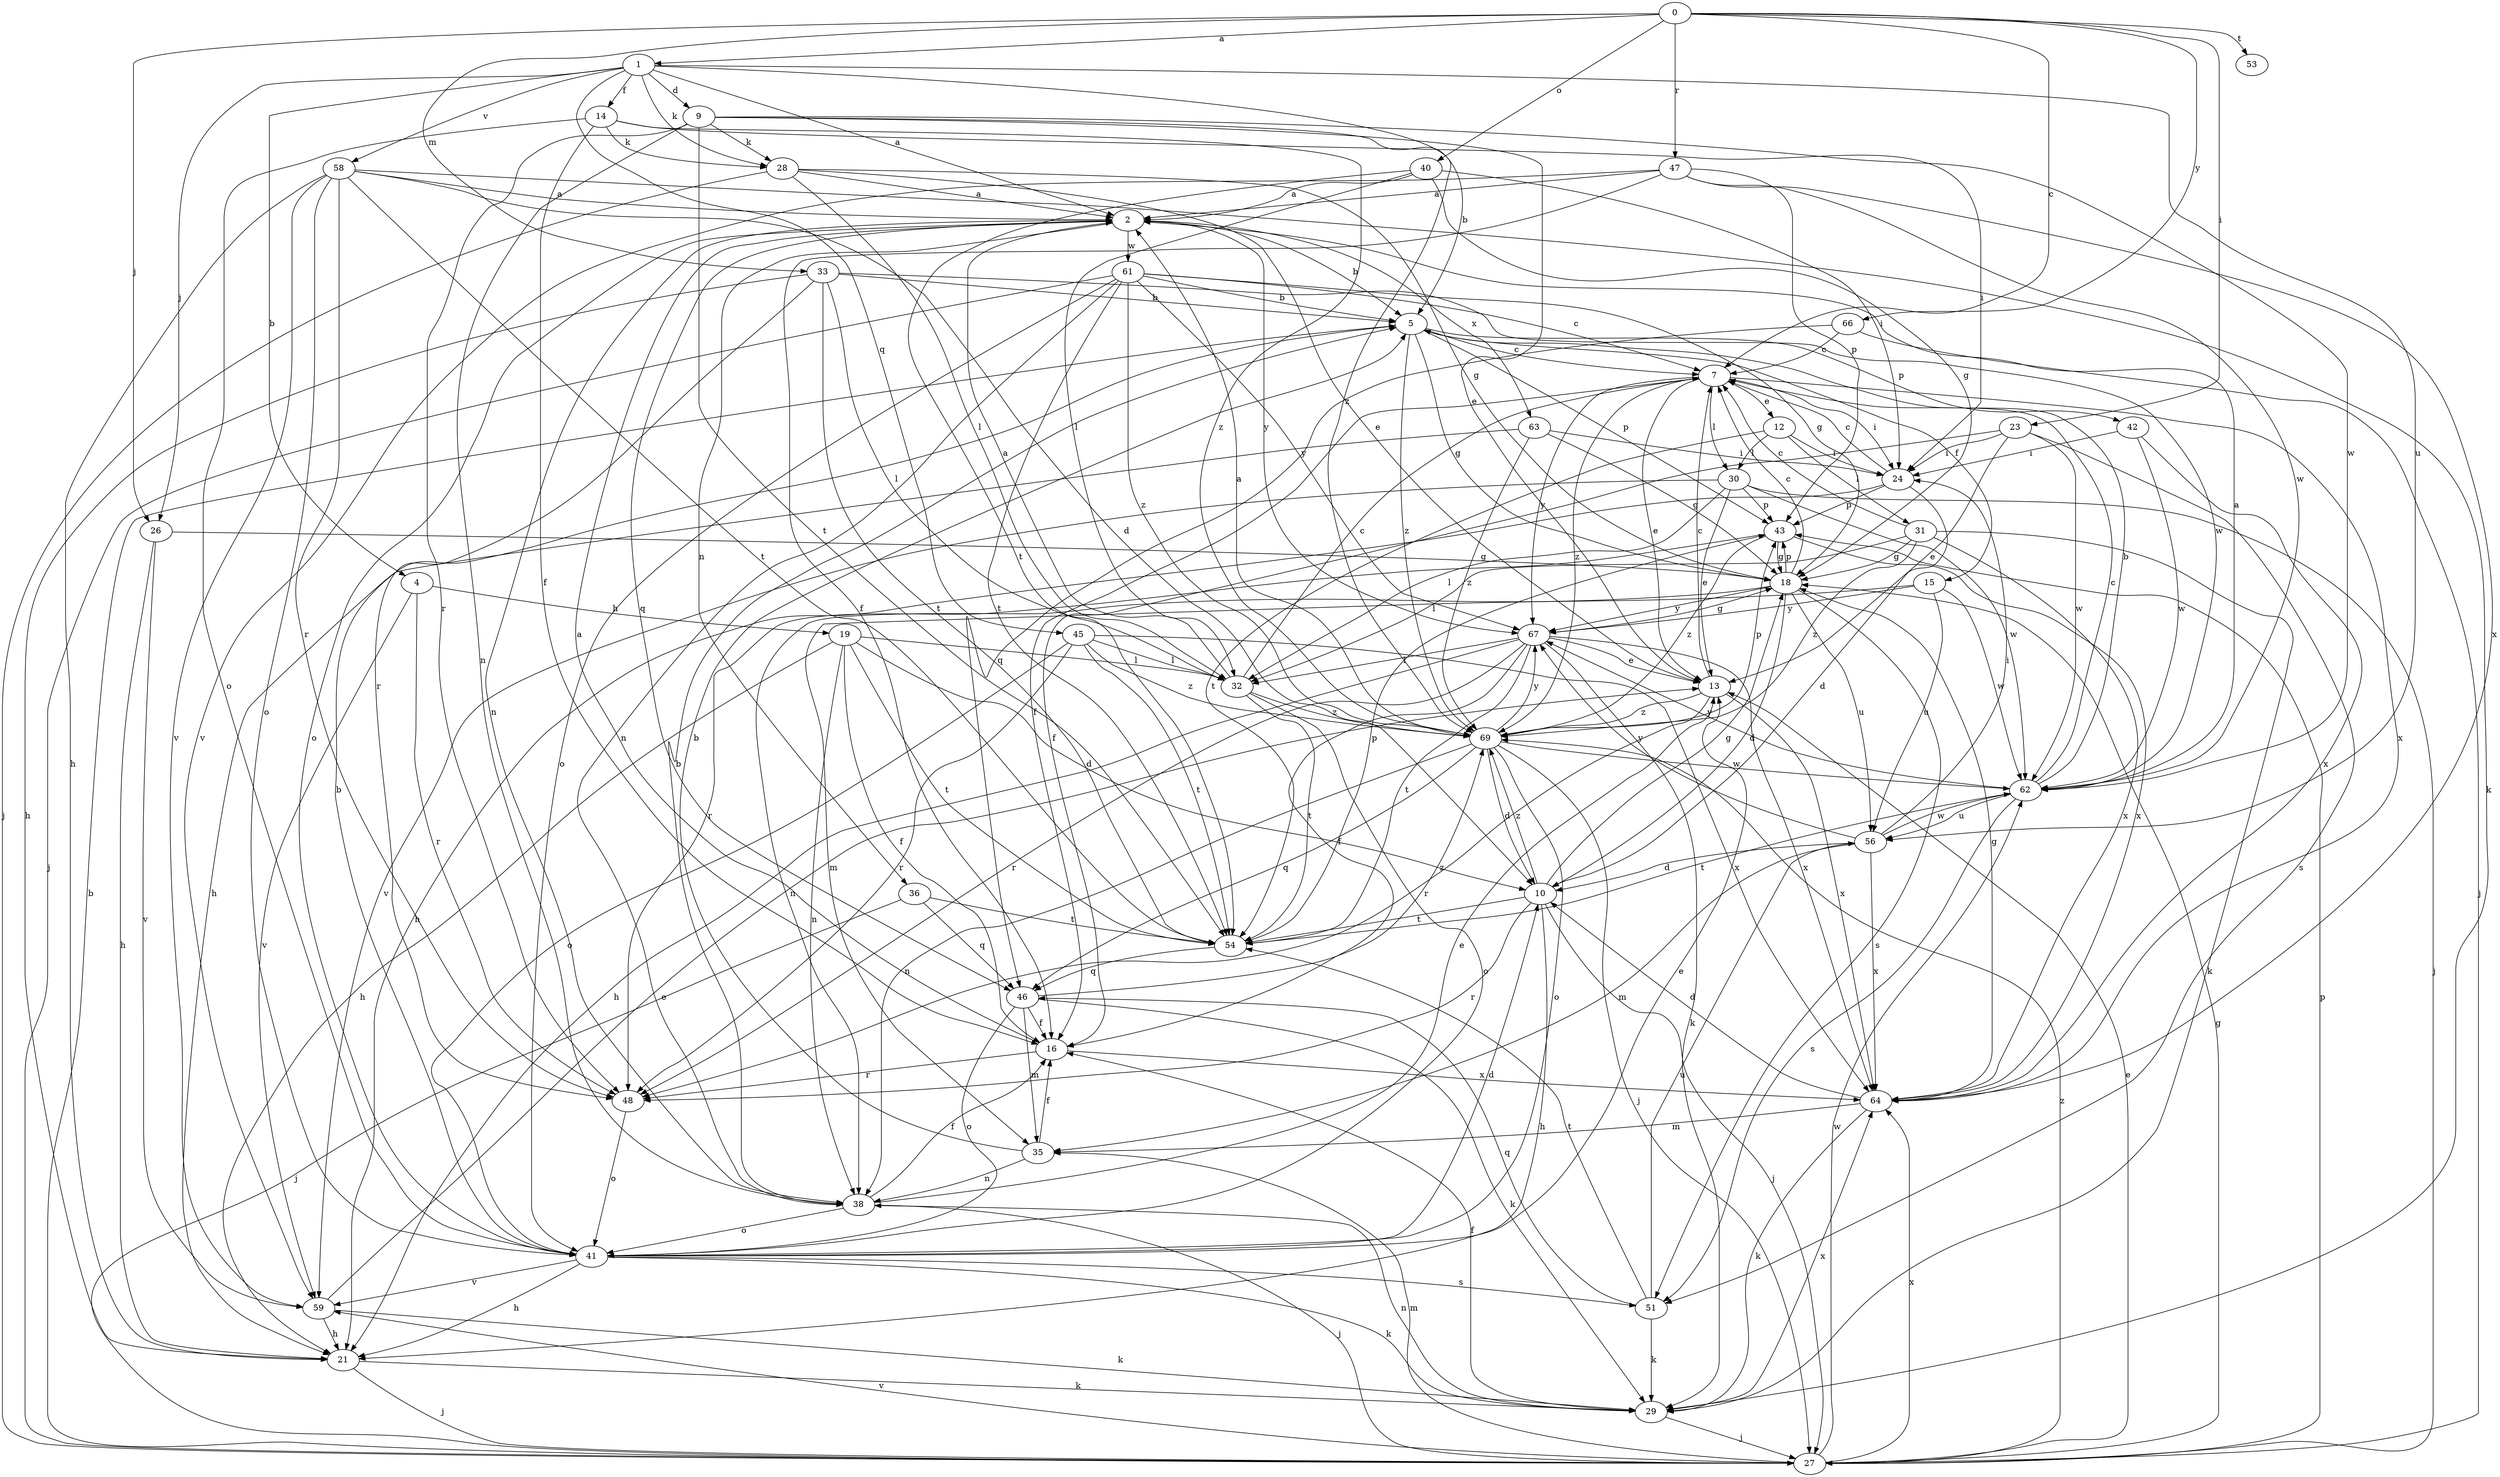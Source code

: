 strict digraph  {
0;
1;
2;
4;
5;
7;
9;
10;
12;
13;
14;
15;
16;
18;
19;
21;
23;
24;
26;
27;
28;
29;
30;
31;
32;
33;
35;
36;
38;
40;
41;
42;
43;
45;
46;
47;
48;
51;
53;
54;
56;
58;
59;
61;
62;
63;
64;
66;
67;
69;
0 -> 1  [label=a];
0 -> 7  [label=c];
0 -> 23  [label=i];
0 -> 26  [label=j];
0 -> 33  [label=m];
0 -> 40  [label=o];
0 -> 47  [label=r];
0 -> 53  [label=t];
0 -> 66  [label=y];
1 -> 2  [label=a];
1 -> 4  [label=b];
1 -> 9  [label=d];
1 -> 14  [label=f];
1 -> 26  [label=j];
1 -> 28  [label=k];
1 -> 45  [label=q];
1 -> 56  [label=u];
1 -> 58  [label=v];
1 -> 69  [label=z];
2 -> 5  [label=b];
2 -> 36  [label=n];
2 -> 38  [label=n];
2 -> 41  [label=o];
2 -> 46  [label=q];
2 -> 61  [label=w];
2 -> 63  [label=x];
2 -> 67  [label=y];
4 -> 19  [label=h];
4 -> 48  [label=r];
4 -> 59  [label=v];
5 -> 7  [label=c];
5 -> 15  [label=f];
5 -> 18  [label=g];
5 -> 42  [label=p];
5 -> 43  [label=p];
5 -> 69  [label=z];
7 -> 12  [label=e];
7 -> 13  [label=e];
7 -> 16  [label=f];
7 -> 24  [label=i];
7 -> 30  [label=l];
7 -> 64  [label=x];
7 -> 67  [label=y];
7 -> 69  [label=z];
9 -> 5  [label=b];
9 -> 13  [label=e];
9 -> 28  [label=k];
9 -> 38  [label=n];
9 -> 48  [label=r];
9 -> 54  [label=t];
9 -> 62  [label=w];
10 -> 18  [label=g];
10 -> 21  [label=h];
10 -> 27  [label=j];
10 -> 48  [label=r];
10 -> 54  [label=t];
10 -> 69  [label=z];
12 -> 24  [label=i];
12 -> 30  [label=l];
12 -> 31  [label=l];
12 -> 54  [label=t];
13 -> 7  [label=c];
13 -> 48  [label=r];
13 -> 64  [label=x];
13 -> 69  [label=z];
14 -> 16  [label=f];
14 -> 24  [label=i];
14 -> 28  [label=k];
14 -> 41  [label=o];
14 -> 69  [label=z];
15 -> 35  [label=m];
15 -> 56  [label=u];
15 -> 62  [label=w];
15 -> 67  [label=y];
16 -> 2  [label=a];
16 -> 48  [label=r];
16 -> 64  [label=x];
18 -> 7  [label=c];
18 -> 10  [label=d];
18 -> 38  [label=n];
18 -> 43  [label=p];
18 -> 51  [label=s];
18 -> 56  [label=u];
18 -> 67  [label=y];
19 -> 10  [label=d];
19 -> 16  [label=f];
19 -> 21  [label=h];
19 -> 32  [label=l];
19 -> 38  [label=n];
19 -> 54  [label=t];
21 -> 27  [label=j];
21 -> 29  [label=k];
23 -> 13  [label=e];
23 -> 16  [label=f];
23 -> 24  [label=i];
23 -> 51  [label=s];
23 -> 62  [label=w];
24 -> 7  [label=c];
24 -> 10  [label=d];
24 -> 21  [label=h];
24 -> 43  [label=p];
26 -> 18  [label=g];
26 -> 21  [label=h];
26 -> 59  [label=v];
27 -> 5  [label=b];
27 -> 13  [label=e];
27 -> 18  [label=g];
27 -> 35  [label=m];
27 -> 43  [label=p];
27 -> 59  [label=v];
27 -> 62  [label=w];
27 -> 64  [label=x];
27 -> 69  [label=z];
28 -> 2  [label=a];
28 -> 13  [label=e];
28 -> 18  [label=g];
28 -> 27  [label=j];
28 -> 32  [label=l];
29 -> 16  [label=f];
29 -> 27  [label=j];
29 -> 38  [label=n];
29 -> 64  [label=x];
30 -> 13  [label=e];
30 -> 27  [label=j];
30 -> 32  [label=l];
30 -> 43  [label=p];
30 -> 59  [label=v];
30 -> 62  [label=w];
31 -> 7  [label=c];
31 -> 18  [label=g];
31 -> 29  [label=k];
31 -> 32  [label=l];
31 -> 64  [label=x];
31 -> 69  [label=z];
32 -> 2  [label=a];
32 -> 7  [label=c];
32 -> 41  [label=o];
32 -> 54  [label=t];
32 -> 69  [label=z];
33 -> 5  [label=b];
33 -> 21  [label=h];
33 -> 32  [label=l];
33 -> 48  [label=r];
33 -> 54  [label=t];
33 -> 62  [label=w];
35 -> 5  [label=b];
35 -> 16  [label=f];
35 -> 38  [label=n];
36 -> 27  [label=j];
36 -> 46  [label=q];
36 -> 54  [label=t];
38 -> 5  [label=b];
38 -> 13  [label=e];
38 -> 16  [label=f];
38 -> 27  [label=j];
38 -> 41  [label=o];
40 -> 2  [label=a];
40 -> 18  [label=g];
40 -> 24  [label=i];
40 -> 32  [label=l];
40 -> 54  [label=t];
41 -> 5  [label=b];
41 -> 10  [label=d];
41 -> 13  [label=e];
41 -> 21  [label=h];
41 -> 29  [label=k];
41 -> 51  [label=s];
41 -> 59  [label=v];
42 -> 24  [label=i];
42 -> 62  [label=w];
42 -> 64  [label=x];
43 -> 18  [label=g];
43 -> 48  [label=r];
43 -> 64  [label=x];
43 -> 69  [label=z];
45 -> 32  [label=l];
45 -> 41  [label=o];
45 -> 48  [label=r];
45 -> 54  [label=t];
45 -> 64  [label=x];
45 -> 69  [label=z];
46 -> 16  [label=f];
46 -> 29  [label=k];
46 -> 35  [label=m];
46 -> 41  [label=o];
46 -> 69  [label=z];
47 -> 2  [label=a];
47 -> 16  [label=f];
47 -> 43  [label=p];
47 -> 59  [label=v];
47 -> 62  [label=w];
47 -> 64  [label=x];
48 -> 41  [label=o];
51 -> 29  [label=k];
51 -> 46  [label=q];
51 -> 54  [label=t];
51 -> 56  [label=u];
54 -> 43  [label=p];
54 -> 46  [label=q];
56 -> 10  [label=d];
56 -> 24  [label=i];
56 -> 35  [label=m];
56 -> 62  [label=w];
56 -> 64  [label=x];
56 -> 67  [label=y];
58 -> 2  [label=a];
58 -> 10  [label=d];
58 -> 21  [label=h];
58 -> 29  [label=k];
58 -> 41  [label=o];
58 -> 48  [label=r];
58 -> 54  [label=t];
58 -> 59  [label=v];
59 -> 13  [label=e];
59 -> 21  [label=h];
59 -> 29  [label=k];
61 -> 5  [label=b];
61 -> 7  [label=c];
61 -> 18  [label=g];
61 -> 27  [label=j];
61 -> 38  [label=n];
61 -> 41  [label=o];
61 -> 54  [label=t];
61 -> 67  [label=y];
61 -> 69  [label=z];
62 -> 2  [label=a];
62 -> 5  [label=b];
62 -> 7  [label=c];
62 -> 51  [label=s];
62 -> 54  [label=t];
62 -> 56  [label=u];
62 -> 67  [label=y];
63 -> 18  [label=g];
63 -> 21  [label=h];
63 -> 24  [label=i];
63 -> 69  [label=z];
64 -> 10  [label=d];
64 -> 18  [label=g];
64 -> 29  [label=k];
64 -> 35  [label=m];
66 -> 7  [label=c];
66 -> 27  [label=j];
66 -> 46  [label=q];
67 -> 13  [label=e];
67 -> 16  [label=f];
67 -> 18  [label=g];
67 -> 21  [label=h];
67 -> 29  [label=k];
67 -> 32  [label=l];
67 -> 48  [label=r];
67 -> 54  [label=t];
67 -> 64  [label=x];
69 -> 2  [label=a];
69 -> 10  [label=d];
69 -> 27  [label=j];
69 -> 38  [label=n];
69 -> 41  [label=o];
69 -> 43  [label=p];
69 -> 46  [label=q];
69 -> 62  [label=w];
69 -> 67  [label=y];
}
